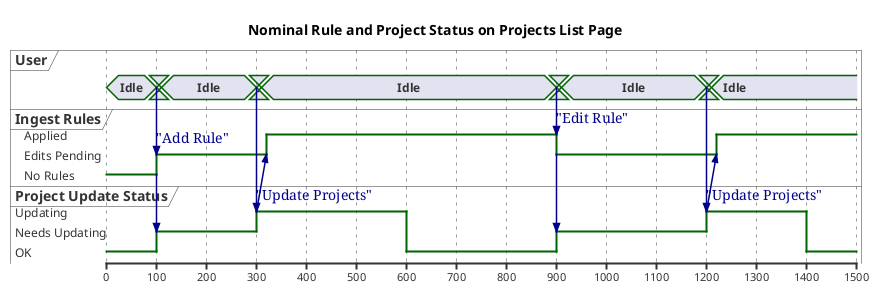 @startuml
Title Nominal Rule and Project Status on Projects List Page

concise "User" as USER
robust "Ingest Rules" as RULES
robust "Project Update Status" as PROJECTS
scale 100 as 50 pixels

@0
USER is Idle
RULES is "No Rules"
PROJECTS is OK

@100
USER is "."
USER -> RULES: "Add Rule"
RULES -> PROJECTS
RULES is "Edits Pending"
PROJECTS is "Needs Updating"

@+10
USER is Idle

@300
USER is "."
USER -> PROJECTS: "Update Projects"
PROJECTS is "Updating"
PROJECTS -> RULES@+20

@+10
USER is Idle

@+10
RULES is Applied

@600
PROJECTS is OK

@900
USER is "."
USER -> RULES: "Edit Rule"
RULES -> PROJECTS
RULES is "Edits Pending"
PROJECTS is "Needs Updating"

@+10
USER is Idle

@1200
USER is "."
USER -> PROJECTS: "Update Projects"
PROJECTS is "Updating"
PROJECTS -> RULES@+20

@+10
USER is Idle

@+10
RULES is Applied

@1400
PROJECTS is OK

@enduml
